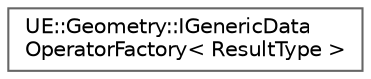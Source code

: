 digraph "Graphical Class Hierarchy"
{
 // INTERACTIVE_SVG=YES
 // LATEX_PDF_SIZE
  bgcolor="transparent";
  edge [fontname=Helvetica,fontsize=10,labelfontname=Helvetica,labelfontsize=10];
  node [fontname=Helvetica,fontsize=10,shape=box,height=0.2,width=0.4];
  rankdir="LR";
  Node0 [id="Node000000",label="UE::Geometry::IGenericData\lOperatorFactory\< ResultType \>",height=0.2,width=0.4,color="grey40", fillcolor="white", style="filled",URL="$d7/d8b/classUE_1_1Geometry_1_1IGenericDataOperatorFactory.html",tooltip="A IDynamicMeshOperatorFactory is a base interface to a factory that creates TGenericDataOperator inst..."];
}
